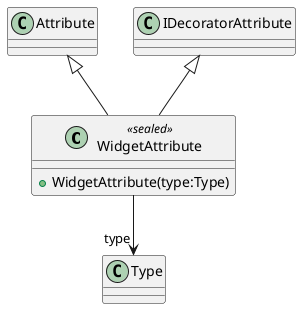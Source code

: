 @startuml
class WidgetAttribute <<sealed>> {
    + WidgetAttribute(type:Type)
}
Attribute <|-- WidgetAttribute
IDecoratorAttribute <|-- WidgetAttribute
WidgetAttribute --> "type" Type
@enduml
